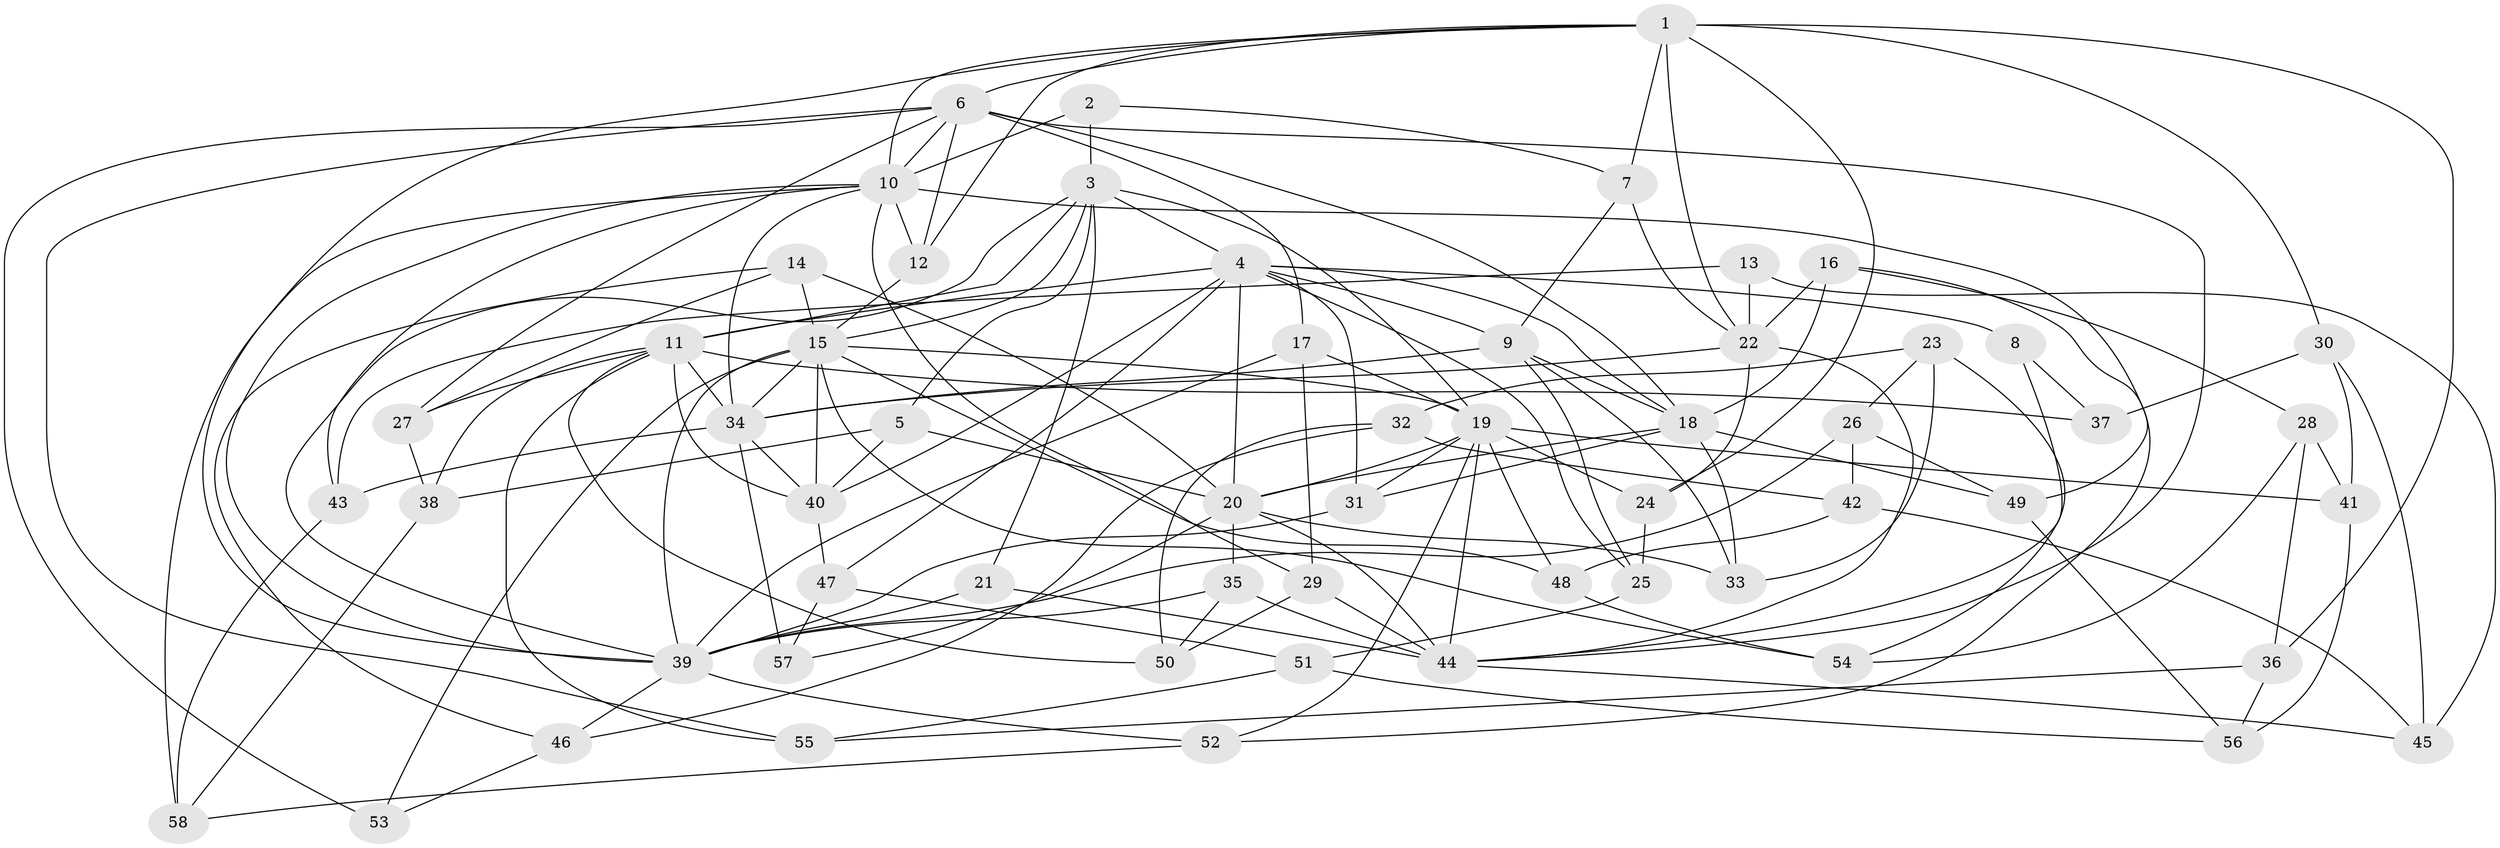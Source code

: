 // original degree distribution, {4: 1.0}
// Generated by graph-tools (version 1.1) at 2025/37/03/09/25 02:37:48]
// undirected, 58 vertices, 150 edges
graph export_dot {
graph [start="1"]
  node [color=gray90,style=filled];
  1;
  2;
  3;
  4;
  5;
  6;
  7;
  8;
  9;
  10;
  11;
  12;
  13;
  14;
  15;
  16;
  17;
  18;
  19;
  20;
  21;
  22;
  23;
  24;
  25;
  26;
  27;
  28;
  29;
  30;
  31;
  32;
  33;
  34;
  35;
  36;
  37;
  38;
  39;
  40;
  41;
  42;
  43;
  44;
  45;
  46;
  47;
  48;
  49;
  50;
  51;
  52;
  53;
  54;
  55;
  56;
  57;
  58;
  1 -- 6 [weight=1.0];
  1 -- 7 [weight=1.0];
  1 -- 10 [weight=1.0];
  1 -- 12 [weight=1.0];
  1 -- 22 [weight=2.0];
  1 -- 24 [weight=1.0];
  1 -- 30 [weight=1.0];
  1 -- 36 [weight=1.0];
  1 -- 39 [weight=1.0];
  2 -- 3 [weight=1.0];
  2 -- 7 [weight=1.0];
  2 -- 10 [weight=2.0];
  3 -- 4 [weight=1.0];
  3 -- 5 [weight=1.0];
  3 -- 11 [weight=1.0];
  3 -- 15 [weight=1.0];
  3 -- 19 [weight=1.0];
  3 -- 21 [weight=1.0];
  3 -- 39 [weight=1.0];
  4 -- 8 [weight=2.0];
  4 -- 9 [weight=1.0];
  4 -- 11 [weight=1.0];
  4 -- 18 [weight=1.0];
  4 -- 20 [weight=1.0];
  4 -- 25 [weight=1.0];
  4 -- 31 [weight=1.0];
  4 -- 40 [weight=2.0];
  4 -- 47 [weight=1.0];
  5 -- 20 [weight=1.0];
  5 -- 38 [weight=1.0];
  5 -- 40 [weight=1.0];
  6 -- 10 [weight=1.0];
  6 -- 12 [weight=1.0];
  6 -- 17 [weight=1.0];
  6 -- 18 [weight=2.0];
  6 -- 27 [weight=1.0];
  6 -- 44 [weight=1.0];
  6 -- 53 [weight=1.0];
  6 -- 55 [weight=1.0];
  7 -- 9 [weight=1.0];
  7 -- 22 [weight=1.0];
  8 -- 37 [weight=1.0];
  8 -- 44 [weight=1.0];
  9 -- 18 [weight=1.0];
  9 -- 25 [weight=1.0];
  9 -- 33 [weight=1.0];
  9 -- 34 [weight=1.0];
  10 -- 12 [weight=1.0];
  10 -- 29 [weight=1.0];
  10 -- 34 [weight=1.0];
  10 -- 39 [weight=2.0];
  10 -- 43 [weight=1.0];
  10 -- 49 [weight=1.0];
  10 -- 58 [weight=1.0];
  11 -- 27 [weight=1.0];
  11 -- 34 [weight=1.0];
  11 -- 37 [weight=2.0];
  11 -- 38 [weight=1.0];
  11 -- 40 [weight=1.0];
  11 -- 50 [weight=1.0];
  11 -- 55 [weight=1.0];
  12 -- 15 [weight=1.0];
  13 -- 22 [weight=2.0];
  13 -- 43 [weight=1.0];
  13 -- 45 [weight=1.0];
  14 -- 15 [weight=1.0];
  14 -- 20 [weight=1.0];
  14 -- 27 [weight=1.0];
  14 -- 46 [weight=1.0];
  15 -- 19 [weight=2.0];
  15 -- 34 [weight=1.0];
  15 -- 39 [weight=1.0];
  15 -- 40 [weight=1.0];
  15 -- 48 [weight=1.0];
  15 -- 53 [weight=2.0];
  15 -- 54 [weight=1.0];
  16 -- 18 [weight=1.0];
  16 -- 22 [weight=1.0];
  16 -- 28 [weight=1.0];
  16 -- 52 [weight=1.0];
  17 -- 19 [weight=1.0];
  17 -- 29 [weight=1.0];
  17 -- 39 [weight=1.0];
  18 -- 20 [weight=1.0];
  18 -- 31 [weight=2.0];
  18 -- 33 [weight=1.0];
  18 -- 49 [weight=1.0];
  19 -- 20 [weight=1.0];
  19 -- 24 [weight=1.0];
  19 -- 31 [weight=2.0];
  19 -- 41 [weight=1.0];
  19 -- 44 [weight=1.0];
  19 -- 48 [weight=1.0];
  19 -- 52 [weight=1.0];
  20 -- 33 [weight=1.0];
  20 -- 35 [weight=1.0];
  20 -- 44 [weight=2.0];
  20 -- 57 [weight=1.0];
  21 -- 39 [weight=1.0];
  21 -- 44 [weight=2.0];
  22 -- 24 [weight=1.0];
  22 -- 34 [weight=1.0];
  22 -- 44 [weight=2.0];
  23 -- 26 [weight=1.0];
  23 -- 32 [weight=1.0];
  23 -- 33 [weight=1.0];
  23 -- 54 [weight=1.0];
  24 -- 25 [weight=1.0];
  25 -- 51 [weight=1.0];
  26 -- 39 [weight=1.0];
  26 -- 42 [weight=1.0];
  26 -- 49 [weight=1.0];
  27 -- 38 [weight=1.0];
  28 -- 36 [weight=1.0];
  28 -- 41 [weight=1.0];
  28 -- 54 [weight=1.0];
  29 -- 44 [weight=1.0];
  29 -- 50 [weight=1.0];
  30 -- 37 [weight=1.0];
  30 -- 41 [weight=1.0];
  30 -- 45 [weight=1.0];
  31 -- 39 [weight=1.0];
  32 -- 42 [weight=1.0];
  32 -- 46 [weight=1.0];
  32 -- 50 [weight=1.0];
  34 -- 40 [weight=2.0];
  34 -- 43 [weight=1.0];
  34 -- 57 [weight=2.0];
  35 -- 39 [weight=1.0];
  35 -- 44 [weight=1.0];
  35 -- 50 [weight=1.0];
  36 -- 55 [weight=1.0];
  36 -- 56 [weight=1.0];
  38 -- 58 [weight=1.0];
  39 -- 46 [weight=1.0];
  39 -- 52 [weight=1.0];
  40 -- 47 [weight=1.0];
  41 -- 56 [weight=1.0];
  42 -- 45 [weight=1.0];
  42 -- 48 [weight=1.0];
  43 -- 58 [weight=1.0];
  44 -- 45 [weight=1.0];
  46 -- 53 [weight=1.0];
  47 -- 51 [weight=1.0];
  47 -- 57 [weight=1.0];
  48 -- 54 [weight=1.0];
  49 -- 56 [weight=1.0];
  51 -- 55 [weight=1.0];
  51 -- 56 [weight=1.0];
  52 -- 58 [weight=1.0];
}
